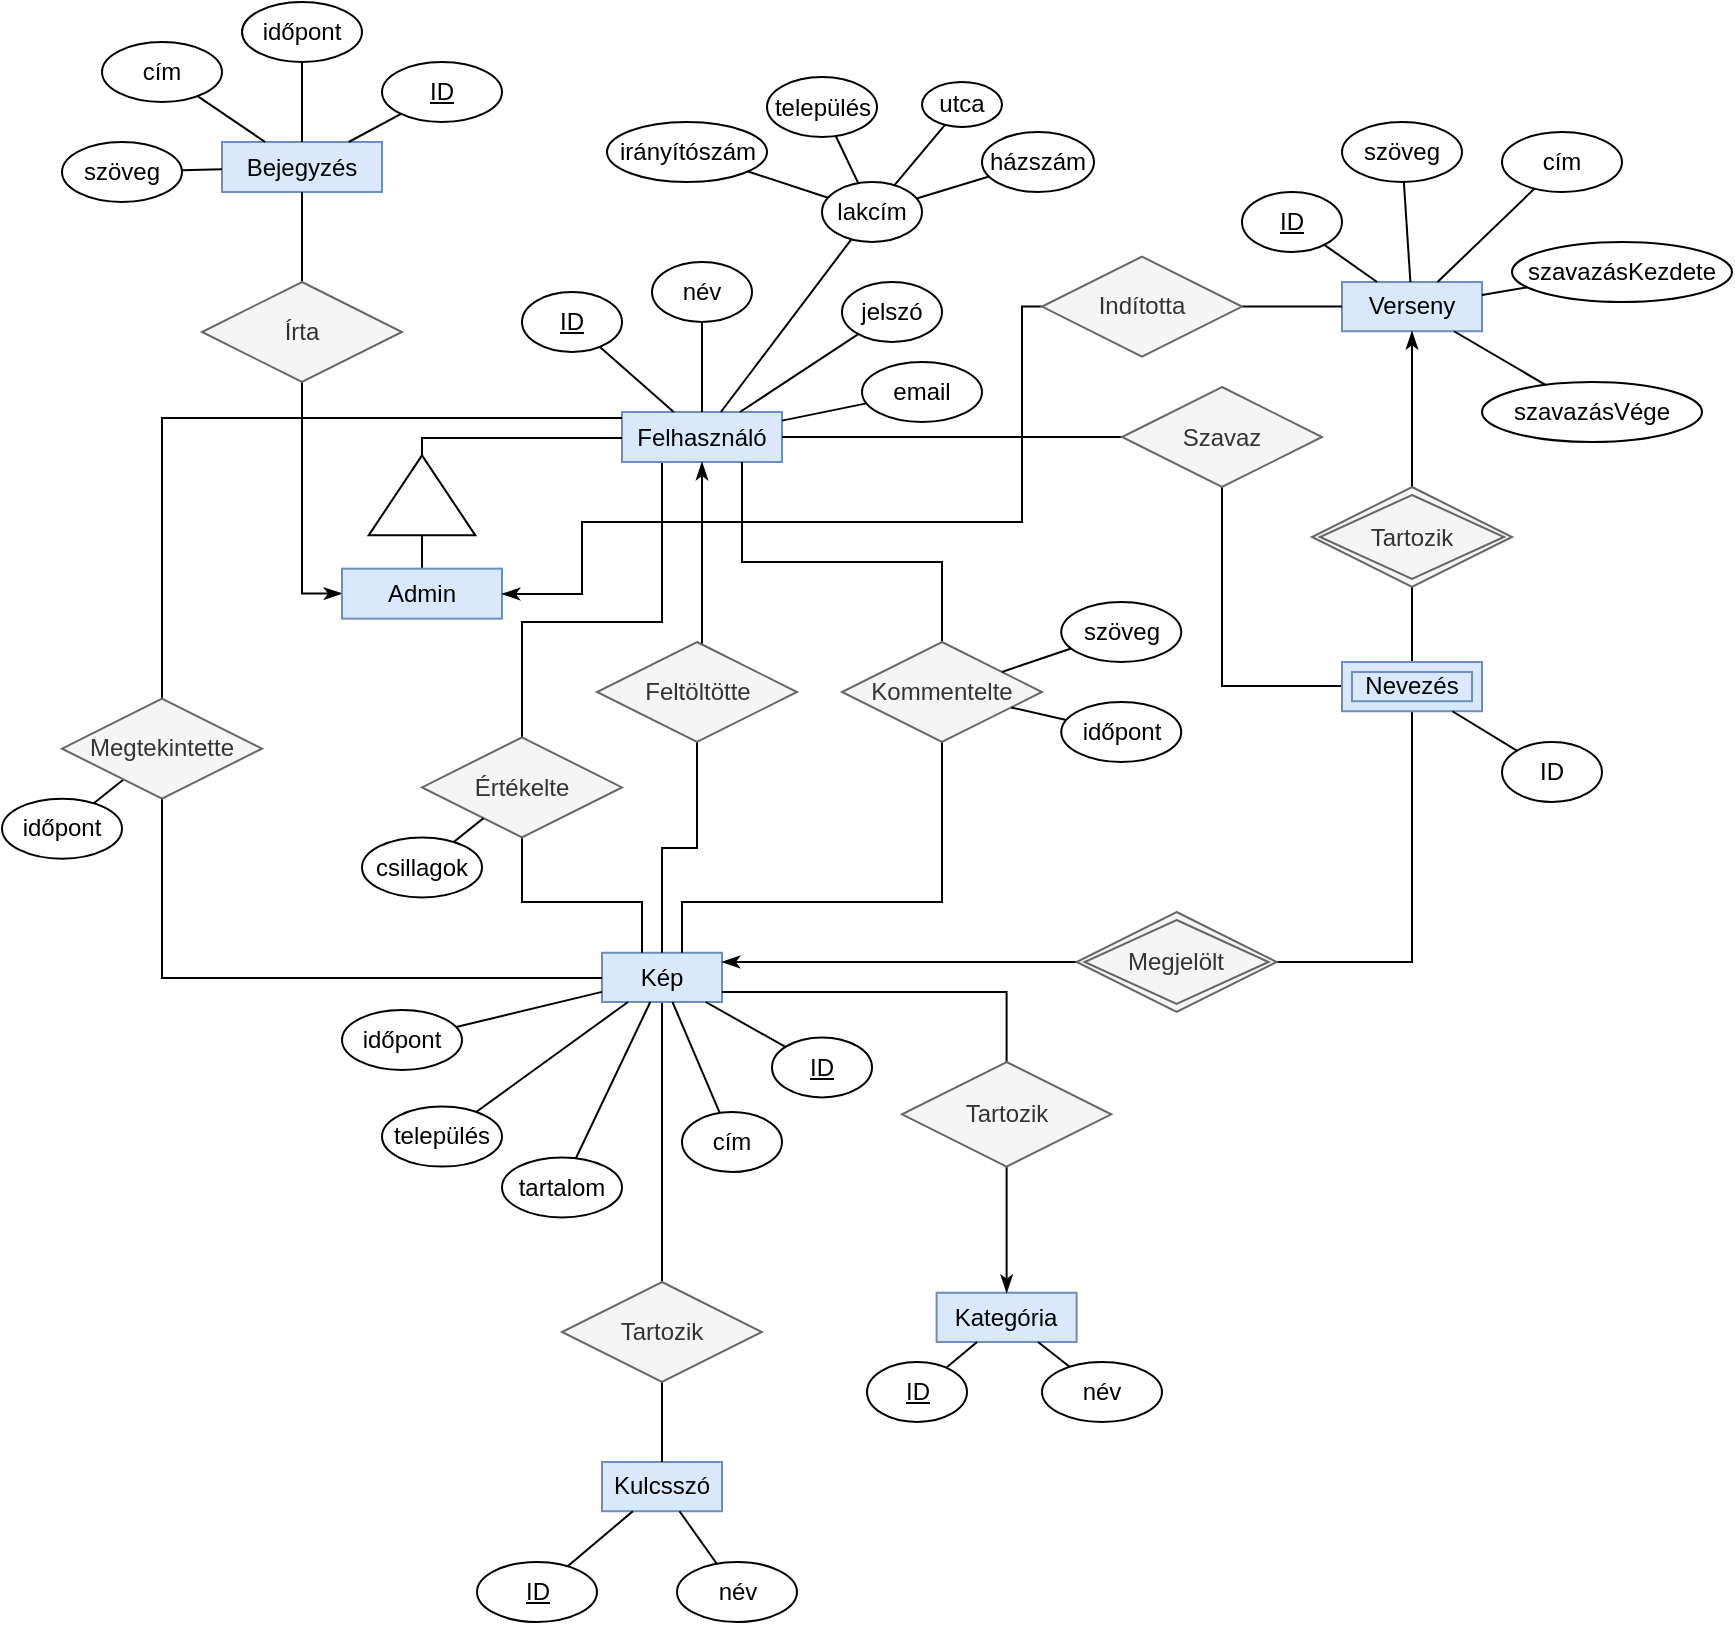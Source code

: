 <mxfile version="13.7.3" type="device"><diagram id="7oqz01lMXKbs2QNrLGLY" name="1 oldal"><mxGraphModel dx="1913" dy="966" grid="1" gridSize="10" guides="1" tooltips="1" connect="1" arrows="1" fold="1" page="1" pageScale="1" pageWidth="827" pageHeight="1169" math="0" shadow="0"><root><mxCell id="0"/><mxCell id="1" parent="0"/><mxCell id="7EJN0urTMHJltD60-iaD-75" style="edgeStyle=orthogonalEdgeStyle;rounded=0;orthogonalLoop=1;jettySize=auto;html=1;entryX=0.5;entryY=0;entryDx=0;entryDy=0;startArrow=none;startFill=0;endArrow=none;endFill=0;" parent="1" source="7EJN0urTMHJltD60-iaD-1" target="7EJN0urTMHJltD60-iaD-55" edge="1"><mxGeometry relative="1" as="geometry"><Array as="points"><mxPoint x="290" y="360"/><mxPoint x="220" y="360"/></Array></mxGeometry></mxCell><mxCell id="7EJN0urTMHJltD60-iaD-1" value="Felhasználó" style="whiteSpace=wrap;html=1;align=center;fillColor=#dae8fc;strokeColor=#6c8ebf;" parent="1" vertex="1"><mxGeometry x="270" y="255" width="80" height="25" as="geometry"/></mxCell><mxCell id="7EJN0urTMHJltD60-iaD-2" value="ID" style="ellipse;whiteSpace=wrap;html=1;align=center;verticalAlign=middle;horizontal=1;fontStyle=4" parent="1" vertex="1"><mxGeometry x="220" y="195" width="50" height="30" as="geometry"/></mxCell><mxCell id="7EJN0urTMHJltD60-iaD-3" value="név" style="ellipse;whiteSpace=wrap;html=1;align=center;" parent="1" vertex="1"><mxGeometry x="285" y="180" width="50" height="30" as="geometry"/></mxCell><mxCell id="7EJN0urTMHJltD60-iaD-4" value="email" style="ellipse;whiteSpace=wrap;html=1;align=center;" parent="1" vertex="1"><mxGeometry x="390" y="230" width="60" height="30" as="geometry"/></mxCell><mxCell id="7EJN0urTMHJltD60-iaD-5" value="jelszó" style="ellipse;whiteSpace=wrap;html=1;align=center;" parent="1" vertex="1"><mxGeometry x="380" y="190" width="50" height="30" as="geometry"/></mxCell><mxCell id="7EJN0urTMHJltD60-iaD-6" value="lakcím" style="ellipse;whiteSpace=wrap;html=1;align=center;" parent="1" vertex="1"><mxGeometry x="370" y="140" width="50" height="30" as="geometry"/></mxCell><mxCell id="7EJN0urTMHJltD60-iaD-8" value="" style="endArrow=none;html=1;rounded=0;" parent="1" source="7EJN0urTMHJltD60-iaD-2" target="7EJN0urTMHJltD60-iaD-1" edge="1"><mxGeometry relative="1" as="geometry"><mxPoint x="290" y="290" as="sourcePoint"/><mxPoint x="450" y="290" as="targetPoint"/></mxGeometry></mxCell><mxCell id="7EJN0urTMHJltD60-iaD-9" value="" style="endArrow=none;html=1;rounded=0;" parent="1" source="7EJN0urTMHJltD60-iaD-3" target="7EJN0urTMHJltD60-iaD-1" edge="1"><mxGeometry relative="1" as="geometry"><mxPoint x="290" y="290" as="sourcePoint"/><mxPoint x="450" y="290" as="targetPoint"/></mxGeometry></mxCell><mxCell id="7EJN0urTMHJltD60-iaD-10" value="" style="endArrow=none;html=1;rounded=0;" parent="1" source="7EJN0urTMHJltD60-iaD-1" target="7EJN0urTMHJltD60-iaD-6" edge="1"><mxGeometry relative="1" as="geometry"><mxPoint x="290" y="290" as="sourcePoint"/><mxPoint x="450" y="290" as="targetPoint"/></mxGeometry></mxCell><mxCell id="7EJN0urTMHJltD60-iaD-11" value="" style="endArrow=none;html=1;rounded=0;" parent="1" source="7EJN0urTMHJltD60-iaD-1" target="7EJN0urTMHJltD60-iaD-5" edge="1"><mxGeometry relative="1" as="geometry"><mxPoint x="300" y="300.0" as="sourcePoint"/><mxPoint x="460" y="300.0" as="targetPoint"/></mxGeometry></mxCell><mxCell id="7EJN0urTMHJltD60-iaD-13" value="" style="endArrow=none;html=1;rounded=0;" parent="1" source="7EJN0urTMHJltD60-iaD-1" target="7EJN0urTMHJltD60-iaD-4" edge="1"><mxGeometry relative="1" as="geometry"><mxPoint x="320" y="320.0" as="sourcePoint"/><mxPoint x="480" y="320.0" as="targetPoint"/></mxGeometry></mxCell><mxCell id="7EJN0urTMHJltD60-iaD-15" value="település" style="ellipse;whiteSpace=wrap;html=1;align=center;" parent="1" vertex="1"><mxGeometry x="342.5" y="87.5" width="55" height="30" as="geometry"/></mxCell><mxCell id="7EJN0urTMHJltD60-iaD-16" value="utca" style="ellipse;whiteSpace=wrap;html=1;align=center;" parent="1" vertex="1"><mxGeometry x="420" y="90" width="40" height="22.5" as="geometry"/></mxCell><mxCell id="7EJN0urTMHJltD60-iaD-17" value="házszám" style="ellipse;whiteSpace=wrap;html=1;align=center;" parent="1" vertex="1"><mxGeometry x="450" y="115" width="56" height="30" as="geometry"/></mxCell><mxCell id="7EJN0urTMHJltD60-iaD-19" value="" style="endArrow=none;html=1;rounded=0;" parent="1" source="7EJN0urTMHJltD60-iaD-15" target="7EJN0urTMHJltD60-iaD-6" edge="1"><mxGeometry relative="1" as="geometry"><mxPoint x="352.511" y="275.0" as="sourcePoint"/><mxPoint x="406.275" y="189.057" as="targetPoint"/></mxGeometry></mxCell><mxCell id="7EJN0urTMHJltD60-iaD-20" value="" style="endArrow=none;html=1;rounded=0;" parent="1" source="7EJN0urTMHJltD60-iaD-16" target="7EJN0urTMHJltD60-iaD-6" edge="1"><mxGeometry relative="1" as="geometry"><mxPoint x="362.511" y="285.0" as="sourcePoint"/><mxPoint x="416.275" y="199.057" as="targetPoint"/></mxGeometry></mxCell><mxCell id="7EJN0urTMHJltD60-iaD-21" value="" style="endArrow=none;html=1;rounded=0;" parent="1" source="7EJN0urTMHJltD60-iaD-17" target="7EJN0urTMHJltD60-iaD-6" edge="1"><mxGeometry relative="1" as="geometry"><mxPoint x="372.511" y="295.0" as="sourcePoint"/><mxPoint x="426.275" y="209.057" as="targetPoint"/></mxGeometry></mxCell><mxCell id="_bgkO5d8-Y9e_Oed43Zz-3" style="edgeStyle=orthogonalEdgeStyle;rounded=0;orthogonalLoop=1;jettySize=auto;html=1;entryX=0.5;entryY=0;entryDx=0;entryDy=0;endArrow=none;endFill=0;" parent="1" source="7EJN0urTMHJltD60-iaD-23" target="_bgkO5d8-Y9e_Oed43Zz-2" edge="1"><mxGeometry relative="1" as="geometry"/></mxCell><mxCell id="7EJN0urTMHJltD60-iaD-23" value="Kép" style="whiteSpace=wrap;html=1;align=center;fillColor=#dae8fc;strokeColor=#6c8ebf;" parent="1" vertex="1"><mxGeometry x="260" y="525.38" width="60" height="24.62" as="geometry"/></mxCell><mxCell id="7EJN0urTMHJltD60-iaD-24" value="ID" style="ellipse;whiteSpace=wrap;html=1;align=center;fontStyle=4" parent="1" vertex="1"><mxGeometry x="345" y="567.69" width="50" height="30" as="geometry"/></mxCell><mxCell id="7EJN0urTMHJltD60-iaD-25" value="cím" style="ellipse;whiteSpace=wrap;html=1;align=center;" parent="1" vertex="1"><mxGeometry x="300" y="605" width="50" height="30" as="geometry"/></mxCell><mxCell id="7EJN0urTMHJltD60-iaD-26" value="időpont" style="ellipse;whiteSpace=wrap;html=1;align=center;" parent="1" vertex="1"><mxGeometry x="130" y="554" width="60" height="30" as="geometry"/></mxCell><mxCell id="7EJN0urTMHJltD60-iaD-27" value="település" style="ellipse;whiteSpace=wrap;html=1;align=center;" parent="1" vertex="1"><mxGeometry x="150" y="602.31" width="60" height="30" as="geometry"/></mxCell><mxCell id="7EJN0urTMHJltD60-iaD-28" value="" style="endArrow=none;html=1;rounded=0;" parent="1" source="7EJN0urTMHJltD60-iaD-24" target="7EJN0urTMHJltD60-iaD-23" edge="1"><mxGeometry relative="1" as="geometry"><mxPoint x="280" y="560.38" as="sourcePoint"/><mxPoint x="440" y="560.38" as="targetPoint"/></mxGeometry></mxCell><mxCell id="7EJN0urTMHJltD60-iaD-29" value="" style="endArrow=none;html=1;rounded=0;" parent="1" source="7EJN0urTMHJltD60-iaD-25" target="7EJN0urTMHJltD60-iaD-23" edge="1"><mxGeometry relative="1" as="geometry"><mxPoint x="280" y="560.38" as="sourcePoint"/><mxPoint x="440" y="560.38" as="targetPoint"/></mxGeometry></mxCell><mxCell id="7EJN0urTMHJltD60-iaD-31" value="" style="endArrow=none;html=1;rounded=0;" parent="1" source="7EJN0urTMHJltD60-iaD-23" target="7EJN0urTMHJltD60-iaD-27" edge="1"><mxGeometry relative="1" as="geometry"><mxPoint x="300" y="580.38" as="sourcePoint"/><mxPoint x="460" y="580.38" as="targetPoint"/></mxGeometry></mxCell><mxCell id="7EJN0urTMHJltD60-iaD-32" value="" style="endArrow=none;html=1;rounded=0;" parent="1" source="7EJN0urTMHJltD60-iaD-23" target="7EJN0urTMHJltD60-iaD-26" edge="1"><mxGeometry relative="1" as="geometry"><mxPoint x="310" y="590.38" as="sourcePoint"/><mxPoint x="470" y="590.38" as="targetPoint"/></mxGeometry></mxCell><mxCell id="7EJN0urTMHJltD60-iaD-33" value="Kategória" style="whiteSpace=wrap;html=1;align=center;fillColor=#dae8fc;strokeColor=#6c8ebf;" parent="1" vertex="1"><mxGeometry x="427.31" y="695.38" width="70" height="24.62" as="geometry"/></mxCell><mxCell id="7EJN0urTMHJltD60-iaD-34" value="ID" style="ellipse;whiteSpace=wrap;html=1;align=center;fontStyle=4" parent="1" vertex="1"><mxGeometry x="392.5" y="730" width="50" height="30" as="geometry"/></mxCell><mxCell id="7EJN0urTMHJltD60-iaD-35" value="név" style="ellipse;whiteSpace=wrap;html=1;align=center;" parent="1" vertex="1"><mxGeometry x="480" y="730" width="60" height="30" as="geometry"/></mxCell><mxCell id="7EJN0urTMHJltD60-iaD-36" value="" style="endArrow=none;html=1;rounded=0;" parent="1" source="7EJN0urTMHJltD60-iaD-34" target="7EJN0urTMHJltD60-iaD-33" edge="1"><mxGeometry relative="1" as="geometry"><mxPoint x="465" y="611.92" as="sourcePoint"/><mxPoint x="625" y="611.92" as="targetPoint"/></mxGeometry></mxCell><mxCell id="7EJN0urTMHJltD60-iaD-39" value="" style="endArrow=none;html=1;rounded=0;" parent="1" source="7EJN0urTMHJltD60-iaD-33" target="7EJN0urTMHJltD60-iaD-35" edge="1"><mxGeometry relative="1" as="geometry"><mxPoint x="495" y="641.92" as="sourcePoint"/><mxPoint x="655" y="641.92" as="targetPoint"/></mxGeometry></mxCell><mxCell id="7EJN0urTMHJltD60-iaD-81" style="edgeStyle=orthogonalEdgeStyle;rounded=0;orthogonalLoop=1;jettySize=auto;html=1;startArrow=none;startFill=0;endArrow=none;endFill=0;" parent="1" source="7EJN0urTMHJltD60-iaD-51" target="7EJN0urTMHJltD60-iaD-23" edge="1"><mxGeometry relative="1" as="geometry"><Array as="points"><mxPoint x="462" y="545"/></Array></mxGeometry></mxCell><mxCell id="7EJN0urTMHJltD60-iaD-82" style="edgeStyle=orthogonalEdgeStyle;rounded=0;orthogonalLoop=1;jettySize=auto;html=1;startArrow=none;startFill=0;endArrow=classicThin;endFill=1;" parent="1" source="7EJN0urTMHJltD60-iaD-51" target="7EJN0urTMHJltD60-iaD-33" edge="1"><mxGeometry relative="1" as="geometry"/></mxCell><mxCell id="7EJN0urTMHJltD60-iaD-51" value="Tartozik" style="shape=rhombus;perimeter=rhombusPerimeter;whiteSpace=wrap;html=1;align=center;fillColor=#f5f5f5;strokeColor=#666666;fontColor=#333333;" parent="1" vertex="1"><mxGeometry x="410" y="580" width="104.62" height="52.31" as="geometry"/></mxCell><mxCell id="7EJN0urTMHJltD60-iaD-78" style="edgeStyle=orthogonalEdgeStyle;rounded=0;orthogonalLoop=1;jettySize=auto;html=1;startArrow=none;startFill=0;endArrow=none;endFill=0;" parent="1" source="7EJN0urTMHJltD60-iaD-55" target="7EJN0urTMHJltD60-iaD-23" edge="1"><mxGeometry relative="1" as="geometry"><Array as="points"><mxPoint x="220" y="500"/><mxPoint x="280" y="500"/></Array></mxGeometry></mxCell><mxCell id="7EJN0urTMHJltD60-iaD-55" value="Értékelte" style="shape=rhombus;perimeter=rhombusPerimeter;whiteSpace=wrap;html=1;align=center;fillColor=#f5f5f5;strokeColor=#666666;fontColor=#333333;" parent="1" vertex="1"><mxGeometry x="170" y="417.69" width="100" height="50" as="geometry"/></mxCell><mxCell id="7EJN0urTMHJltD60-iaD-59" value="csillagok" style="ellipse;whiteSpace=wrap;html=1;align=center;" parent="1" vertex="1"><mxGeometry x="140" y="467.69" width="60" height="30" as="geometry"/></mxCell><mxCell id="7EJN0urTMHJltD60-iaD-60" value="" style="endArrow=none;html=1;rounded=0;" parent="1" source="7EJN0urTMHJltD60-iaD-59" target="7EJN0urTMHJltD60-iaD-55" edge="1"><mxGeometry relative="1" as="geometry"><mxPoint x="250" y="417.69" as="sourcePoint"/><mxPoint x="339.796" y="307.69" as="targetPoint"/></mxGeometry></mxCell><mxCell id="7EJN0urTMHJltD60-iaD-77" style="edgeStyle=orthogonalEdgeStyle;rounded=0;orthogonalLoop=1;jettySize=auto;html=1;startArrow=none;startFill=0;endArrow=none;endFill=0;" parent="1" source="7EJN0urTMHJltD60-iaD-61" target="7EJN0urTMHJltD60-iaD-1" edge="1"><mxGeometry relative="1" as="geometry"><Array as="points"><mxPoint x="430" y="330"/><mxPoint x="330" y="330"/></Array></mxGeometry></mxCell><mxCell id="7EJN0urTMHJltD60-iaD-80" style="edgeStyle=orthogonalEdgeStyle;rounded=0;orthogonalLoop=1;jettySize=auto;html=1;startArrow=none;startFill=0;endArrow=none;endFill=0;" parent="1" source="7EJN0urTMHJltD60-iaD-61" target="7EJN0urTMHJltD60-iaD-23" edge="1"><mxGeometry relative="1" as="geometry"><Array as="points"><mxPoint x="430" y="500"/><mxPoint x="300" y="500"/></Array></mxGeometry></mxCell><mxCell id="7EJN0urTMHJltD60-iaD-61" value="Kommentelte" style="shape=rhombus;perimeter=rhombusPerimeter;whiteSpace=wrap;html=1;align=center;fillColor=#f5f5f5;strokeColor=#666666;fontColor=#333333;" parent="1" vertex="1"><mxGeometry x="380" y="370" width="100" height="50" as="geometry"/></mxCell><mxCell id="7EJN0urTMHJltD60-iaD-64" value="szöveg" style="ellipse;whiteSpace=wrap;html=1;align=center;" parent="1" vertex="1"><mxGeometry x="489.62" y="350" width="60" height="30" as="geometry"/></mxCell><mxCell id="7EJN0urTMHJltD60-iaD-65" value="időpont" style="ellipse;whiteSpace=wrap;html=1;align=center;" parent="1" vertex="1"><mxGeometry x="489.62" y="400" width="60" height="30" as="geometry"/></mxCell><mxCell id="7EJN0urTMHJltD60-iaD-66" value="" style="endArrow=none;html=1;rounded=0;" parent="1" source="7EJN0urTMHJltD60-iaD-65" target="7EJN0urTMHJltD60-iaD-61" edge="1"><mxGeometry relative="1" as="geometry"><mxPoint x="409.143" y="260.0" as="sourcePoint"/><mxPoint x="472" y="370" as="targetPoint"/></mxGeometry></mxCell><mxCell id="7EJN0urTMHJltD60-iaD-67" value="" style="endArrow=none;html=1;rounded=0;" parent="1" source="7EJN0urTMHJltD60-iaD-64" target="7EJN0urTMHJltD60-iaD-61" edge="1"><mxGeometry relative="1" as="geometry"><mxPoint x="419.143" y="270.0" as="sourcePoint"/><mxPoint x="482" y="380" as="targetPoint"/></mxGeometry></mxCell><mxCell id="7EJN0urTMHJltD60-iaD-76" style="edgeStyle=orthogonalEdgeStyle;rounded=0;orthogonalLoop=1;jettySize=auto;html=1;startArrow=none;startFill=0;endArrow=classicThin;endFill=1;" parent="1" source="7EJN0urTMHJltD60-iaD-68" target="7EJN0urTMHJltD60-iaD-1" edge="1"><mxGeometry relative="1" as="geometry"><Array as="points"><mxPoint x="310" y="350"/><mxPoint x="310" y="350"/></Array></mxGeometry></mxCell><mxCell id="7EJN0urTMHJltD60-iaD-79" style="edgeStyle=orthogonalEdgeStyle;rounded=0;orthogonalLoop=1;jettySize=auto;html=1;startArrow=none;startFill=0;endArrow=none;endFill=0;" parent="1" source="7EJN0urTMHJltD60-iaD-68" target="7EJN0urTMHJltD60-iaD-23" edge="1"><mxGeometry relative="1" as="geometry"><Array as="points"><mxPoint x="308" y="473"/><mxPoint x="290" y="473"/></Array></mxGeometry></mxCell><mxCell id="7EJN0urTMHJltD60-iaD-68" value="Feltöltötte" style="shape=rhombus;perimeter=rhombusPerimeter;whiteSpace=wrap;html=1;align=center;fillColor=#f5f5f5;strokeColor=#666666;fontColor=#333333;" parent="1" vertex="1"><mxGeometry x="257.5" y="370" width="100" height="50" as="geometry"/></mxCell><mxCell id="7EJN0urTMHJltD60-iaD-74" style="edgeStyle=orthogonalEdgeStyle;rounded=0;orthogonalLoop=1;jettySize=auto;html=1;startArrow=none;startFill=0;endArrow=none;endFill=0;exitX=1;exitY=0.5;exitDx=0;exitDy=0;" parent="1" source="7EJN0urTMHJltD60-iaD-71" target="7EJN0urTMHJltD60-iaD-1" edge="1"><mxGeometry relative="1" as="geometry"><Array as="points"><mxPoint x="170" y="268"/></Array></mxGeometry></mxCell><mxCell id="7EJN0urTMHJltD60-iaD-71" value="" style="triangle;whiteSpace=wrap;html=1;rotation=-90;" parent="1" vertex="1"><mxGeometry x="150" y="270" width="40" height="53.33" as="geometry"/></mxCell><mxCell id="7EJN0urTMHJltD60-iaD-73" style="edgeStyle=orthogonalEdgeStyle;rounded=0;orthogonalLoop=1;jettySize=auto;html=1;startArrow=none;startFill=0;endArrow=none;endFill=0;" parent="1" source="7EJN0urTMHJltD60-iaD-72" target="7EJN0urTMHJltD60-iaD-71" edge="1"><mxGeometry relative="1" as="geometry"><Array as="points"><mxPoint x="170" y="325"/><mxPoint x="170" y="325"/></Array></mxGeometry></mxCell><mxCell id="_bgkO5d8-Y9e_Oed43Zz-39" style="edgeStyle=orthogonalEdgeStyle;rounded=0;orthogonalLoop=1;jettySize=auto;html=1;entryX=0.5;entryY=1;entryDx=0;entryDy=0;startArrow=classicThin;startFill=1;endArrow=none;endFill=0;" parent="1" source="7EJN0urTMHJltD60-iaD-72" target="_bgkO5d8-Y9e_Oed43Zz-38" edge="1"><mxGeometry relative="1" as="geometry"><Array as="points"><mxPoint x="110" y="346"/></Array></mxGeometry></mxCell><mxCell id="7EJN0urTMHJltD60-iaD-72" value="Admin" style="whiteSpace=wrap;html=1;align=center;fillColor=#dae8fc;strokeColor=#6c8ebf;" parent="1" vertex="1"><mxGeometry x="130" y="333.33" width="80" height="25" as="geometry"/></mxCell><mxCell id="7EJN0urTMHJltD60-iaD-83" value="Verseny" style="whiteSpace=wrap;html=1;align=center;fillColor=#dae8fc;strokeColor=#6c8ebf;" parent="1" vertex="1"><mxGeometry x="630" y="190" width="70" height="24.62" as="geometry"/></mxCell><mxCell id="7EJN0urTMHJltD60-iaD-85" style="edgeStyle=orthogonalEdgeStyle;rounded=0;orthogonalLoop=1;jettySize=auto;html=1;startArrow=none;startFill=0;endArrow=none;endFill=0;" parent="1" source="7EJN0urTMHJltD60-iaD-101" target="gPuWwXKdBPt8DRHaanbo-4" edge="1"><mxGeometry relative="1" as="geometry"><mxPoint x="845" y="395.38" as="targetPoint"/></mxGeometry></mxCell><mxCell id="7EJN0urTMHJltD60-iaD-88" value="szavazásKezdete" style="ellipse;whiteSpace=wrap;html=1;align=center;" parent="1" vertex="1"><mxGeometry x="715" y="170" width="110" height="30" as="geometry"/></mxCell><mxCell id="7EJN0urTMHJltD60-iaD-89" value="szavazásVége" style="ellipse;whiteSpace=wrap;html=1;align=center;" parent="1" vertex="1"><mxGeometry x="700" y="240.0" width="110" height="30" as="geometry"/></mxCell><mxCell id="7EJN0urTMHJltD60-iaD-90" value="" style="endArrow=none;html=1;" parent="1" source="7EJN0urTMHJltD60-iaD-83" target="7EJN0urTMHJltD60-iaD-88" edge="1"><mxGeometry width="50" height="50" relative="1" as="geometry"><mxPoint x="930" y="258.33" as="sourcePoint"/><mxPoint x="980" y="208.33" as="targetPoint"/></mxGeometry></mxCell><mxCell id="7EJN0urTMHJltD60-iaD-91" value="" style="endArrow=none;html=1;" parent="1" source="7EJN0urTMHJltD60-iaD-83" target="7EJN0urTMHJltD60-iaD-89" edge="1"><mxGeometry width="50" height="50" relative="1" as="geometry"><mxPoint x="1092.662" y="132.69" as="sourcePoint"/><mxPoint x="1114.774" y="117.279" as="targetPoint"/></mxGeometry></mxCell><mxCell id="7EJN0urTMHJltD60-iaD-99" style="edgeStyle=orthogonalEdgeStyle;rounded=0;orthogonalLoop=1;jettySize=auto;html=1;startArrow=none;startFill=0;endArrow=classicThin;endFill=1;exitX=0;exitY=0.5;exitDx=0;exitDy=0;" parent="1" source="7EJN0urTMHJltD60-iaD-98" target="7EJN0urTMHJltD60-iaD-23" edge="1"><mxGeometry relative="1" as="geometry"><Array as="points"><mxPoint x="510" y="530"/><mxPoint x="510" y="530"/></Array></mxGeometry></mxCell><mxCell id="7EJN0urTMHJltD60-iaD-100" style="edgeStyle=orthogonalEdgeStyle;rounded=0;orthogonalLoop=1;jettySize=auto;html=1;startArrow=none;startFill=0;endArrow=none;endFill=0;" parent="1" source="7EJN0urTMHJltD60-iaD-98" target="gPuWwXKdBPt8DRHaanbo-4" edge="1"><mxGeometry relative="1" as="geometry"><mxPoint x="845" y="420" as="targetPoint"/></mxGeometry></mxCell><mxCell id="7EJN0urTMHJltD60-iaD-98" value="Megjelölt" style="shape=rhombus;perimeter=rhombusPerimeter;whiteSpace=wrap;html=1;align=center;fillColor=#f5f5f5;strokeColor=#666666;fontColor=#333333;double=1;" parent="1" vertex="1"><mxGeometry x="497.31" y="505.0" width="100" height="50" as="geometry"/></mxCell><mxCell id="7EJN0urTMHJltD60-iaD-103" style="edgeStyle=orthogonalEdgeStyle;rounded=0;orthogonalLoop=1;jettySize=auto;html=1;startArrow=none;startFill=0;endArrow=classicThin;endFill=1;" parent="1" source="7EJN0urTMHJltD60-iaD-101" target="7EJN0urTMHJltD60-iaD-83" edge="1"><mxGeometry relative="1" as="geometry"/></mxCell><mxCell id="7EJN0urTMHJltD60-iaD-105" style="edgeStyle=orthogonalEdgeStyle;rounded=0;orthogonalLoop=1;jettySize=auto;html=1;startArrow=none;startFill=0;endArrow=none;endFill=0;" parent="1" source="7EJN0urTMHJltD60-iaD-104" target="7EJN0urTMHJltD60-iaD-1" edge="1"><mxGeometry relative="1" as="geometry"/></mxCell><mxCell id="7EJN0urTMHJltD60-iaD-107" style="edgeStyle=orthogonalEdgeStyle;rounded=0;orthogonalLoop=1;jettySize=auto;html=1;startArrow=none;startFill=0;endArrow=none;endFill=0;" parent="1" source="7EJN0urTMHJltD60-iaD-104" target="gPuWwXKdBPt8DRHaanbo-4" edge="1"><mxGeometry relative="1" as="geometry"><Array as="points"><mxPoint x="570" y="392"/></Array><mxPoint x="810" y="407.698" as="targetPoint"/></mxGeometry></mxCell><mxCell id="7EJN0urTMHJltD60-iaD-104" value="Szavaz" style="shape=rhombus;perimeter=rhombusPerimeter;whiteSpace=wrap;html=1;align=center;fillColor=#f5f5f5;strokeColor=#666666;fontColor=#333333;" parent="1" vertex="1"><mxGeometry x="520" y="242.5" width="100" height="50" as="geometry"/></mxCell><mxCell id="lrG6McuZOmqL53P-rmfz-1" value="ID" style="ellipse;whiteSpace=wrap;html=1;align=center;fontStyle=4" parent="1" vertex="1"><mxGeometry x="580" y="145.0" width="50" height="30" as="geometry"/></mxCell><mxCell id="lrG6McuZOmqL53P-rmfz-2" value="" style="endArrow=none;html=1;" parent="1" source="lrG6McuZOmqL53P-rmfz-1" target="7EJN0urTMHJltD60-iaD-83" edge="1"><mxGeometry width="50" height="50" relative="1" as="geometry"><mxPoint x="864.103" y="237.31" as="sourcePoint"/><mxPoint x="875.021" y="270.062" as="targetPoint"/></mxGeometry></mxCell><mxCell id="lrG6McuZOmqL53P-rmfz-3" value="ID" style="ellipse;whiteSpace=wrap;html=1;align=center;fontStyle=0" parent="1" vertex="1"><mxGeometry x="710" y="420" width="50" height="30" as="geometry"/></mxCell><mxCell id="_bgkO5d8-Y9e_Oed43Zz-1" value="Kulcsszó" style="whiteSpace=wrap;html=1;align=center;fillColor=#dae8fc;strokeColor=#6c8ebf;" parent="1" vertex="1"><mxGeometry x="260" y="780" width="60" height="24.62" as="geometry"/></mxCell><mxCell id="_bgkO5d8-Y9e_Oed43Zz-4" style="edgeStyle=orthogonalEdgeStyle;rounded=0;orthogonalLoop=1;jettySize=auto;html=1;endArrow=none;endFill=0;" parent="1" source="_bgkO5d8-Y9e_Oed43Zz-2" target="_bgkO5d8-Y9e_Oed43Zz-1" edge="1"><mxGeometry relative="1" as="geometry"/></mxCell><mxCell id="_bgkO5d8-Y9e_Oed43Zz-2" value="Tartozik" style="shape=rhombus;perimeter=rhombusPerimeter;whiteSpace=wrap;html=1;align=center;fillColor=#f5f5f5;strokeColor=#666666;fontColor=#333333;" parent="1" vertex="1"><mxGeometry x="240" y="690" width="100" height="50" as="geometry"/></mxCell><mxCell id="_bgkO5d8-Y9e_Oed43Zz-5" value="név" style="ellipse;whiteSpace=wrap;html=1;align=center;" parent="1" vertex="1"><mxGeometry x="297.5" y="830" width="60" height="30" as="geometry"/></mxCell><mxCell id="_bgkO5d8-Y9e_Oed43Zz-7" value="" style="endArrow=none;html=1;rounded=0;" parent="1" source="_bgkO5d8-Y9e_Oed43Zz-1" target="_bgkO5d8-Y9e_Oed43Zz-5" edge="1"><mxGeometry relative="1" as="geometry"><mxPoint x="345.004" y="790.0" as="sourcePoint"/><mxPoint x="311.165" y="845.641" as="targetPoint"/></mxGeometry></mxCell><mxCell id="_bgkO5d8-Y9e_Oed43Zz-8" value="ID" style="ellipse;whiteSpace=wrap;html=1;align=center;fontStyle=4" parent="1" vertex="1"><mxGeometry x="197.5" y="830" width="60" height="30" as="geometry"/></mxCell><mxCell id="_bgkO5d8-Y9e_Oed43Zz-9" value="" style="endArrow=none;html=1;rounded=0;" parent="1" source="_bgkO5d8-Y9e_Oed43Zz-1" target="_bgkO5d8-Y9e_Oed43Zz-8" edge="1"><mxGeometry relative="1" as="geometry"><mxPoint x="191.285" y="814.62" as="sourcePoint"/><mxPoint x="203.665" y="855.641" as="targetPoint"/></mxGeometry></mxCell><mxCell id="_bgkO5d8-Y9e_Oed43Zz-26" value="időpont" style="ellipse;whiteSpace=wrap;html=1;align=center;" parent="1" vertex="1"><mxGeometry x="-40" y="448.33" width="60" height="30" as="geometry"/></mxCell><mxCell id="_bgkO5d8-Y9e_Oed43Zz-27" value="" style="endArrow=none;html=1;rounded=0;" parent="1" source="_bgkO5d8-Y9e_Oed43Zz-28" target="_bgkO5d8-Y9e_Oed43Zz-26" edge="1"><mxGeometry relative="1" as="geometry"><mxPoint x="-49.567" y="434.47" as="sourcePoint"/><mxPoint x="-10.005" y="471.556" as="targetPoint"/></mxGeometry></mxCell><mxCell id="_bgkO5d8-Y9e_Oed43Zz-30" style="edgeStyle=orthogonalEdgeStyle;rounded=0;orthogonalLoop=1;jettySize=auto;html=1;startArrow=none;startFill=0;endArrow=none;endFill=0;exitX=0.5;exitY=0;exitDx=0;exitDy=0;" parent="1" source="_bgkO5d8-Y9e_Oed43Zz-28" target="7EJN0urTMHJltD60-iaD-1" edge="1"><mxGeometry relative="1" as="geometry"><Array as="points"><mxPoint x="40" y="258"/></Array></mxGeometry></mxCell><mxCell id="_bgkO5d8-Y9e_Oed43Zz-31" style="edgeStyle=orthogonalEdgeStyle;rounded=0;orthogonalLoop=1;jettySize=auto;html=1;startArrow=none;startFill=0;endArrow=none;endFill=0;" parent="1" source="_bgkO5d8-Y9e_Oed43Zz-28" target="7EJN0urTMHJltD60-iaD-23" edge="1"><mxGeometry relative="1" as="geometry"><Array as="points"><mxPoint x="40" y="538"/></Array></mxGeometry></mxCell><mxCell id="_bgkO5d8-Y9e_Oed43Zz-28" value="Megtekintette" style="shape=rhombus;perimeter=rhombusPerimeter;whiteSpace=wrap;html=1;align=center;fillColor=#f5f5f5;strokeColor=#666666;fontColor=#333333;" parent="1" vertex="1"><mxGeometry x="-10" y="398.33" width="100" height="50" as="geometry"/></mxCell><mxCell id="_bgkO5d8-Y9e_Oed43Zz-33" value="Bejegyzés" style="whiteSpace=wrap;html=1;align=center;fillColor=#dae8fc;strokeColor=#6c8ebf;" parent="1" vertex="1"><mxGeometry x="70" y="120" width="80" height="25" as="geometry"/></mxCell><mxCell id="_bgkO5d8-Y9e_Oed43Zz-34" value="ID" style="ellipse;whiteSpace=wrap;html=1;align=center;fontStyle=4" parent="1" vertex="1"><mxGeometry x="150.0" y="80.0" width="60" height="30" as="geometry"/></mxCell><mxCell id="_bgkO5d8-Y9e_Oed43Zz-35" value="" style="endArrow=none;html=1;rounded=0;" parent="1" source="_bgkO5d8-Y9e_Oed43Zz-33" target="_bgkO5d8-Y9e_Oed43Zz-34" edge="1"><mxGeometry relative="1" as="geometry"><mxPoint x="-22.128" y="146.064" as="sourcePoint"/><mxPoint x="-99.415" y="151.446" as="targetPoint"/></mxGeometry></mxCell><mxCell id="_bgkO5d8-Y9e_Oed43Zz-36" value="időpont" style="ellipse;whiteSpace=wrap;html=1;align=center;" parent="1" vertex="1"><mxGeometry x="80" y="50" width="60" height="30" as="geometry"/></mxCell><mxCell id="_bgkO5d8-Y9e_Oed43Zz-37" value="" style="endArrow=none;html=1;rounded=0;" parent="1" source="_bgkO5d8-Y9e_Oed43Zz-33" target="_bgkO5d8-Y9e_Oed43Zz-36" edge="1"><mxGeometry relative="1" as="geometry"><mxPoint x="-19.272" y="165.364" as="sourcePoint"/><mxPoint x="-40.005" y="204.896" as="targetPoint"/></mxGeometry></mxCell><mxCell id="_bgkO5d8-Y9e_Oed43Zz-40" style="edgeStyle=orthogonalEdgeStyle;rounded=0;orthogonalLoop=1;jettySize=auto;html=1;startArrow=none;startFill=0;endArrow=none;endFill=0;" parent="1" source="_bgkO5d8-Y9e_Oed43Zz-38" target="_bgkO5d8-Y9e_Oed43Zz-33" edge="1"><mxGeometry relative="1" as="geometry"><Array as="points"><mxPoint x="110" y="160"/><mxPoint x="110" y="160"/></Array></mxGeometry></mxCell><mxCell id="_bgkO5d8-Y9e_Oed43Zz-38" value="Írta" style="shape=rhombus;perimeter=rhombusPerimeter;whiteSpace=wrap;html=1;align=center;fillColor=#f5f5f5;strokeColor=#666666;fontColor=#333333;" parent="1" vertex="1"><mxGeometry x="60" y="190" width="100" height="50" as="geometry"/></mxCell><mxCell id="_bgkO5d8-Y9e_Oed43Zz-41" value="tartalom" style="ellipse;whiteSpace=wrap;html=1;align=center;" parent="1" vertex="1"><mxGeometry x="210" y="627.69" width="60" height="30" as="geometry"/></mxCell><mxCell id="_bgkO5d8-Y9e_Oed43Zz-42" value="" style="endArrow=none;html=1;rounded=0;" parent="1" source="7EJN0urTMHJltD60-iaD-23" target="_bgkO5d8-Y9e_Oed43Zz-41" edge="1"><mxGeometry relative="1" as="geometry"><mxPoint x="283.597" y="560.0" as="sourcePoint"/><mxPoint x="470" y="590.38" as="targetPoint"/></mxGeometry></mxCell><mxCell id="_bgkO5d8-Y9e_Oed43Zz-43" value="cím" style="ellipse;whiteSpace=wrap;html=1;align=center;" parent="1" vertex="1"><mxGeometry x="10" y="70" width="60" height="30" as="geometry"/></mxCell><mxCell id="_bgkO5d8-Y9e_Oed43Zz-44" value="" style="endArrow=none;html=1;rounded=0;" parent="1" source="_bgkO5d8-Y9e_Oed43Zz-33" target="_bgkO5d8-Y9e_Oed43Zz-43" edge="1"><mxGeometry relative="1" as="geometry"><mxPoint x="-35.753" y="140" as="sourcePoint"/><mxPoint x="-70.005" y="254.896" as="targetPoint"/></mxGeometry></mxCell><mxCell id="_bgkO5d8-Y9e_Oed43Zz-45" value="szöveg" style="ellipse;whiteSpace=wrap;html=1;align=center;" parent="1" vertex="1"><mxGeometry x="-10" y="120" width="60" height="30" as="geometry"/></mxCell><mxCell id="_bgkO5d8-Y9e_Oed43Zz-46" value="" style="endArrow=none;html=1;rounded=0;" parent="1" source="_bgkO5d8-Y9e_Oed43Zz-33" target="_bgkO5d8-Y9e_Oed43Zz-45" edge="1"><mxGeometry relative="1" as="geometry"><mxPoint x="-10" y="158.633" as="sourcePoint"/><mxPoint x="-50.005" y="309.896" as="targetPoint"/></mxGeometry></mxCell><mxCell id="7EJN0urTMHJltD60-iaD-101" value="Tartozik" style="shape=rhombus;perimeter=rhombusPerimeter;whiteSpace=wrap;html=1;align=center;fillColor=#f5f5f5;strokeColor=#666666;fontColor=#333333;double=1;" parent="1" vertex="1"><mxGeometry x="615" y="292.5" width="100" height="50" as="geometry"/></mxCell><mxCell id="gPuWwXKdBPt8DRHaanbo-4" value="Nevezés" style="shape=ext;margin=3;double=1;whiteSpace=wrap;html=1;align=center;rounded=0;shadow=0;glass=0;sketch=0;fillColor=#dae8fc;strokeColor=#6c8ebf;" parent="1" vertex="1"><mxGeometry x="630" y="380" width="70" height="24.62" as="geometry"/></mxCell><mxCell id="gPuWwXKdBPt8DRHaanbo-5" value="" style="endArrow=none;html=1;" parent="1" source="lrG6McuZOmqL53P-rmfz-3" target="gPuWwXKdBPt8DRHaanbo-4" edge="1"><mxGeometry width="50" height="50" relative="1" as="geometry"><mxPoint x="902.803" y="425.789" as="sourcePoint"/><mxPoint x="880" y="418.628" as="targetPoint"/></mxGeometry></mxCell><mxCell id="gPuWwXKdBPt8DRHaanbo-7" style="edgeStyle=orthogonalEdgeStyle;rounded=0;orthogonalLoop=1;jettySize=auto;html=1;endArrow=none;endFill=0;" parent="1" source="gPuWwXKdBPt8DRHaanbo-6" target="7EJN0urTMHJltD60-iaD-83" edge="1"><mxGeometry relative="1" as="geometry"/></mxCell><mxCell id="gPuWwXKdBPt8DRHaanbo-8" style="edgeStyle=orthogonalEdgeStyle;rounded=0;orthogonalLoop=1;jettySize=auto;html=1;endArrow=classicThin;endFill=1;exitX=0;exitY=0.5;exitDx=0;exitDy=0;" parent="1" source="gPuWwXKdBPt8DRHaanbo-6" target="7EJN0urTMHJltD60-iaD-72" edge="1"><mxGeometry relative="1" as="geometry"><Array as="points"><mxPoint x="470" y="202"/><mxPoint x="470" y="310"/><mxPoint x="250" y="310"/><mxPoint x="250" y="346"/></Array></mxGeometry></mxCell><mxCell id="gPuWwXKdBPt8DRHaanbo-6" value="Indította" style="shape=rhombus;perimeter=rhombusPerimeter;whiteSpace=wrap;html=1;align=center;fillColor=#f5f5f5;strokeColor=#666666;fontColor=#333333;" parent="1" vertex="1"><mxGeometry x="480" y="177.31" width="100" height="50" as="geometry"/></mxCell><mxCell id="MRSHTXpINwKo0s5VejSu-3" value="irányítószám" style="ellipse;whiteSpace=wrap;html=1;align=center;" parent="1" vertex="1"><mxGeometry x="262.5" y="110" width="80" height="30" as="geometry"/></mxCell><mxCell id="MRSHTXpINwKo0s5VejSu-4" value="" style="endArrow=none;html=1;rounded=0;" parent="1" source="MRSHTXpINwKo0s5VejSu-3" target="7EJN0urTMHJltD60-iaD-6" edge="1"><mxGeometry relative="1" as="geometry"><mxPoint x="297.511" y="284.43" as="sourcePoint"/><mxPoint x="333.181" y="149.999" as="targetPoint"/></mxGeometry></mxCell><mxCell id="Xv6gtIvGXInsmjSGSWYR-1" value="cím" style="ellipse;whiteSpace=wrap;html=1;align=center;" vertex="1" parent="1"><mxGeometry x="710" y="115" width="60" height="30" as="geometry"/></mxCell><mxCell id="Xv6gtIvGXInsmjSGSWYR-2" value="szöveg" style="ellipse;whiteSpace=wrap;html=1;align=center;" vertex="1" parent="1"><mxGeometry x="630" y="110" width="60" height="30" as="geometry"/></mxCell><mxCell id="Xv6gtIvGXInsmjSGSWYR-3" value="" style="endArrow=none;html=1;" edge="1" parent="1" source="Xv6gtIvGXInsmjSGSWYR-2" target="7EJN0urTMHJltD60-iaD-83"><mxGeometry width="50" height="50" relative="1" as="geometry"><mxPoint x="631.08" y="181.486" as="sourcePoint"/><mxPoint x="657.543" y="200" as="targetPoint"/></mxGeometry></mxCell><mxCell id="Xv6gtIvGXInsmjSGSWYR-4" value="" style="endArrow=none;html=1;" edge="1" parent="1" source="Xv6gtIvGXInsmjSGSWYR-1" target="7EJN0urTMHJltD60-iaD-83"><mxGeometry width="50" height="50" relative="1" as="geometry"><mxPoint x="670.923" y="149.993" as="sourcePoint"/><mxPoint x="674" y="200" as="targetPoint"/></mxGeometry></mxCell></root></mxGraphModel></diagram></mxfile>